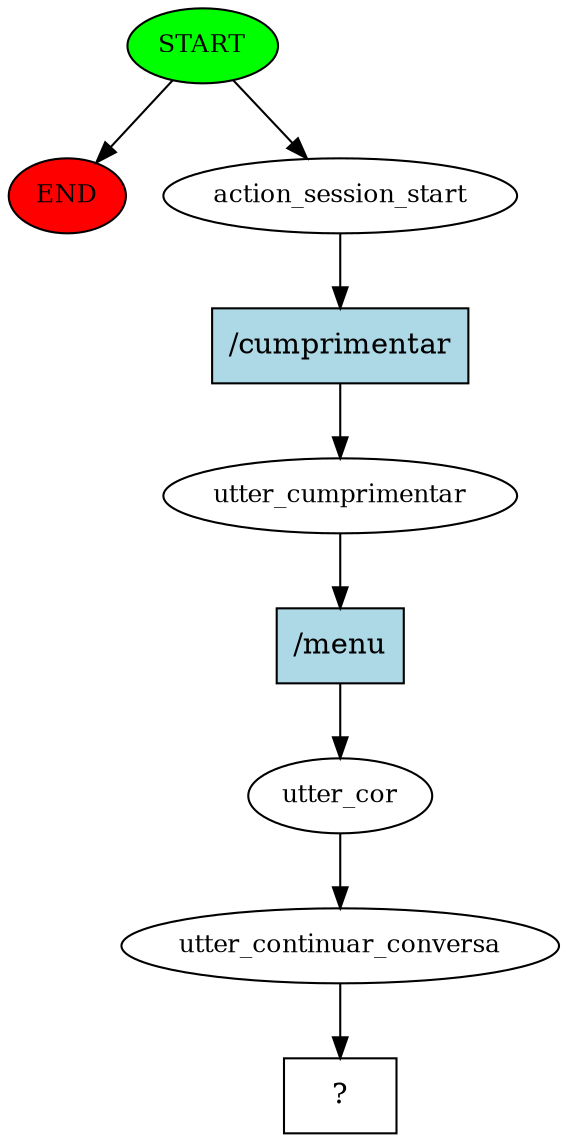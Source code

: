 digraph  {
0 [class="start active", fillcolor=green, fontsize=12, label=START, style=filled];
"-1" [class=end, fillcolor=red, fontsize=12, label=END, style=filled];
1 [class=active, fontsize=12, label=action_session_start];
2 [class=active, fontsize=12, label=utter_cumprimentar];
3 [class=active, fontsize=12, label=utter_cor];
4 [class=active, fontsize=12, label=utter_continuar_conversa];
5 [class="intent dashed active", label="  ?  ", shape=rect];
6 [class="intent active", fillcolor=lightblue, label="/cumprimentar", shape=rect, style=filled];
7 [class="intent active", fillcolor=lightblue, label="/menu", shape=rect, style=filled];
0 -> "-1"  [class="", key=NONE, label=""];
0 -> 1  [class=active, key=NONE, label=""];
1 -> 6  [class=active, key=0];
2 -> 7  [class=active, key=0];
3 -> 4  [class=active, key=NONE, label=""];
4 -> 5  [class=active, key=NONE, label=""];
6 -> 2  [class=active, key=0];
7 -> 3  [class=active, key=0];
}
